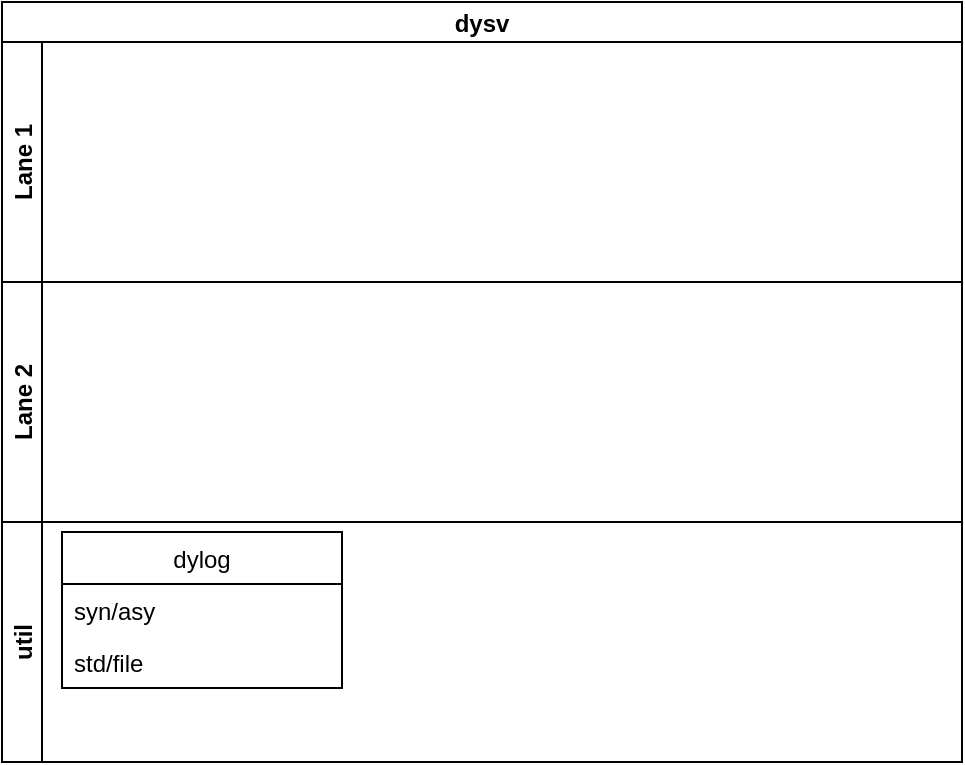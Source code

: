<mxfile>
    <diagram id="CqnVSBpru0yVYnPJ9fEe" name="第 1 页">
        <mxGraphModel dx="868" dy="519" grid="1" gridSize="10" guides="1" tooltips="1" connect="1" arrows="1" fold="1" page="1" pageScale="1" pageWidth="827" pageHeight="1169" math="0" shadow="0">
            <root>
                <mxCell id="0"/>
                <mxCell id="1" parent="0"/>
                <mxCell id="2" value="dysv" style="swimlane;childLayout=stackLayout;resizeParent=1;resizeParentMax=0;horizontal=1;startSize=20;horizontalStack=0;" vertex="1" parent="1">
                    <mxGeometry x="140" y="110" width="480" height="380" as="geometry"/>
                </mxCell>
                <mxCell id="3" value="Lane 1" style="swimlane;startSize=20;horizontal=0;" vertex="1" parent="2">
                    <mxGeometry y="20" width="480" height="120" as="geometry"/>
                </mxCell>
                <mxCell id="4" value="Lane 2" style="swimlane;startSize=20;horizontal=0;" vertex="1" parent="2">
                    <mxGeometry y="140" width="480" height="120" as="geometry"/>
                </mxCell>
                <mxCell id="5" value="util" style="swimlane;startSize=20;horizontal=0;" vertex="1" parent="2">
                    <mxGeometry y="260" width="480" height="120" as="geometry"/>
                </mxCell>
                <mxCell id="6" value="dylog" style="swimlane;fontStyle=0;childLayout=stackLayout;horizontal=1;startSize=26;fillColor=none;horizontalStack=0;resizeParent=1;resizeParentMax=0;resizeLast=0;collapsible=1;marginBottom=0;" vertex="1" parent="5">
                    <mxGeometry x="30" y="5" width="140" height="78" as="geometry"/>
                </mxCell>
                <mxCell id="7" value="syn/asy" style="text;strokeColor=none;fillColor=none;align=left;verticalAlign=top;spacingLeft=4;spacingRight=4;overflow=hidden;rotatable=0;points=[[0,0.5],[1,0.5]];portConstraint=eastwest;" vertex="1" parent="6">
                    <mxGeometry y="26" width="140" height="26" as="geometry"/>
                </mxCell>
                <mxCell id="8" value="std/file" style="text;strokeColor=none;fillColor=none;align=left;verticalAlign=top;spacingLeft=4;spacingRight=4;overflow=hidden;rotatable=0;points=[[0,0.5],[1,0.5]];portConstraint=eastwest;" vertex="1" parent="6">
                    <mxGeometry y="52" width="140" height="26" as="geometry"/>
                </mxCell>
            </root>
        </mxGraphModel>
    </diagram>
</mxfile>